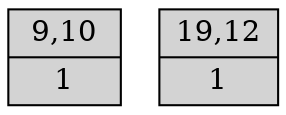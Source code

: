 digraph{
node[shape=record];
graph[pencolor=transparent];
node [style=filled];
p910[label="{<data>9,10|<next>1}" pos="9,0!"];
p1912[label="{<data>19,12|<next>1}" pos="19,-2!"];
}
